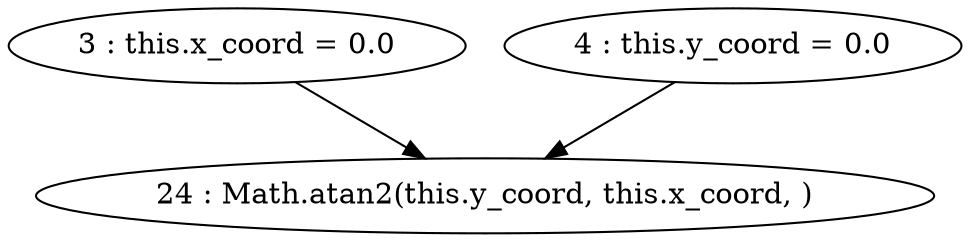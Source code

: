 digraph G {
"3 : this.x_coord = 0.0"
"3 : this.x_coord = 0.0" -> "24 : Math.atan2(this.y_coord, this.x_coord, )"
"4 : this.y_coord = 0.0"
"4 : this.y_coord = 0.0" -> "24 : Math.atan2(this.y_coord, this.x_coord, )"
"24 : Math.atan2(this.y_coord, this.x_coord, )"
}